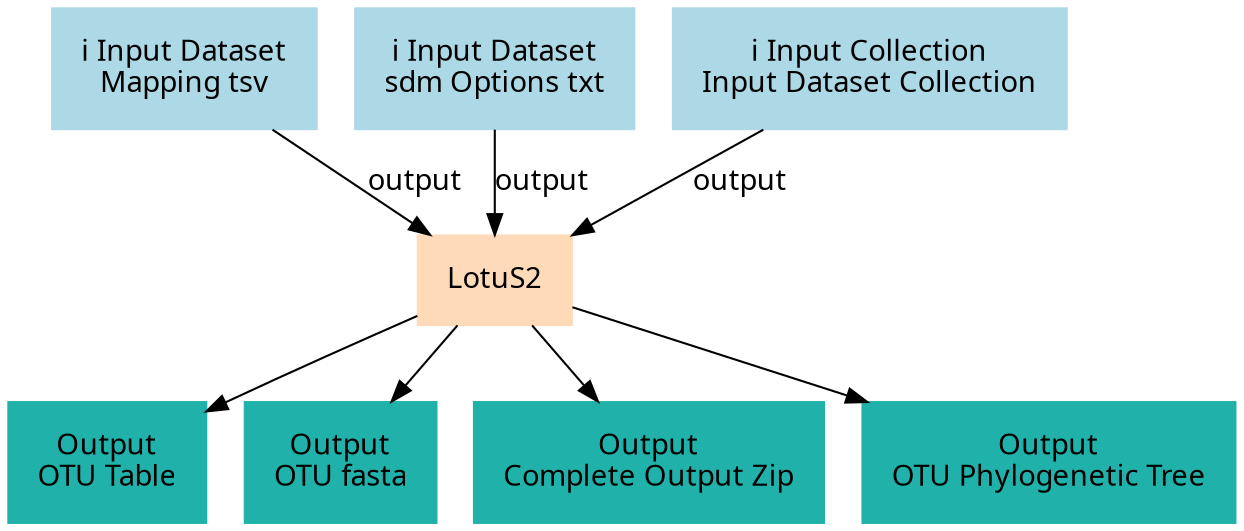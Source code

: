 digraph main {
  node [fontname="Atkinson Hyperlegible", shape=box, color=white,style=filled,color=peachpuff,margin="0.2,0.2"];
  edge [fontname="Atkinson Hyperlegible"];
  0[color=lightblue,label="ℹ️ Input Dataset\nMapping tsv"]
  1[color=lightblue,label="ℹ️ Input Dataset\nsdm Options txt"]
  2[color=lightblue,label="ℹ️ Input Collection\nInput Dataset Collection"]
  3[label="LotuS2"]
  2 -> 3 [label="output"]
  0 -> 3 [label="output"]
  1 -> 3 [label="output"]
  k7ff13687fb954b548b5c4c916500dfed[color=lightseagreen,label="Output\nOTU Table"]
  3 -> k7ff13687fb954b548b5c4c916500dfed
  kb341390433194fa08c172c4757af5b8c[color=lightseagreen,label="Output\nOTU fasta"]
  3 -> kb341390433194fa08c172c4757af5b8c
  k11ad80569572428aa3b25ceec0fa186e[color=lightseagreen,label="Output\nComplete Output Zip"]
  3 -> k11ad80569572428aa3b25ceec0fa186e
  k21d559708b954dca9b46e7c65340ce84[color=lightseagreen,label="Output\nOTU Phylogenetic Tree"]
  3 -> k21d559708b954dca9b46e7c65340ce84
}